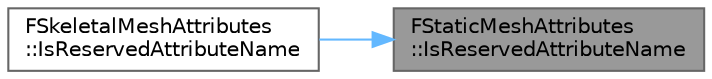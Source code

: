 digraph "FStaticMeshAttributes::IsReservedAttributeName"
{
 // INTERACTIVE_SVG=YES
 // LATEX_PDF_SIZE
  bgcolor="transparent";
  edge [fontname=Helvetica,fontsize=10,labelfontname=Helvetica,labelfontsize=10];
  node [fontname=Helvetica,fontsize=10,shape=box,height=0.2,width=0.4];
  rankdir="RL";
  Node1 [id="Node000001",label="FStaticMeshAttributes\l::IsReservedAttributeName",height=0.2,width=0.4,color="gray40", fillcolor="grey60", style="filled", fontcolor="black",tooltip=" "];
  Node1 -> Node2 [id="edge1_Node000001_Node000002",dir="back",color="steelblue1",style="solid",tooltip=" "];
  Node2 [id="Node000002",label="FSkeletalMeshAttributes\l::IsReservedAttributeName",height=0.2,width=0.4,color="grey40", fillcolor="white", style="filled",URL="$d1/d1a/classFSkeletalMeshAttributes.html#acb74cdc9eda2dc6cc6bbd4a95b1808c7",tooltip="Returns true if a given attribute name is a name for a reserved attribute or not."];
}
